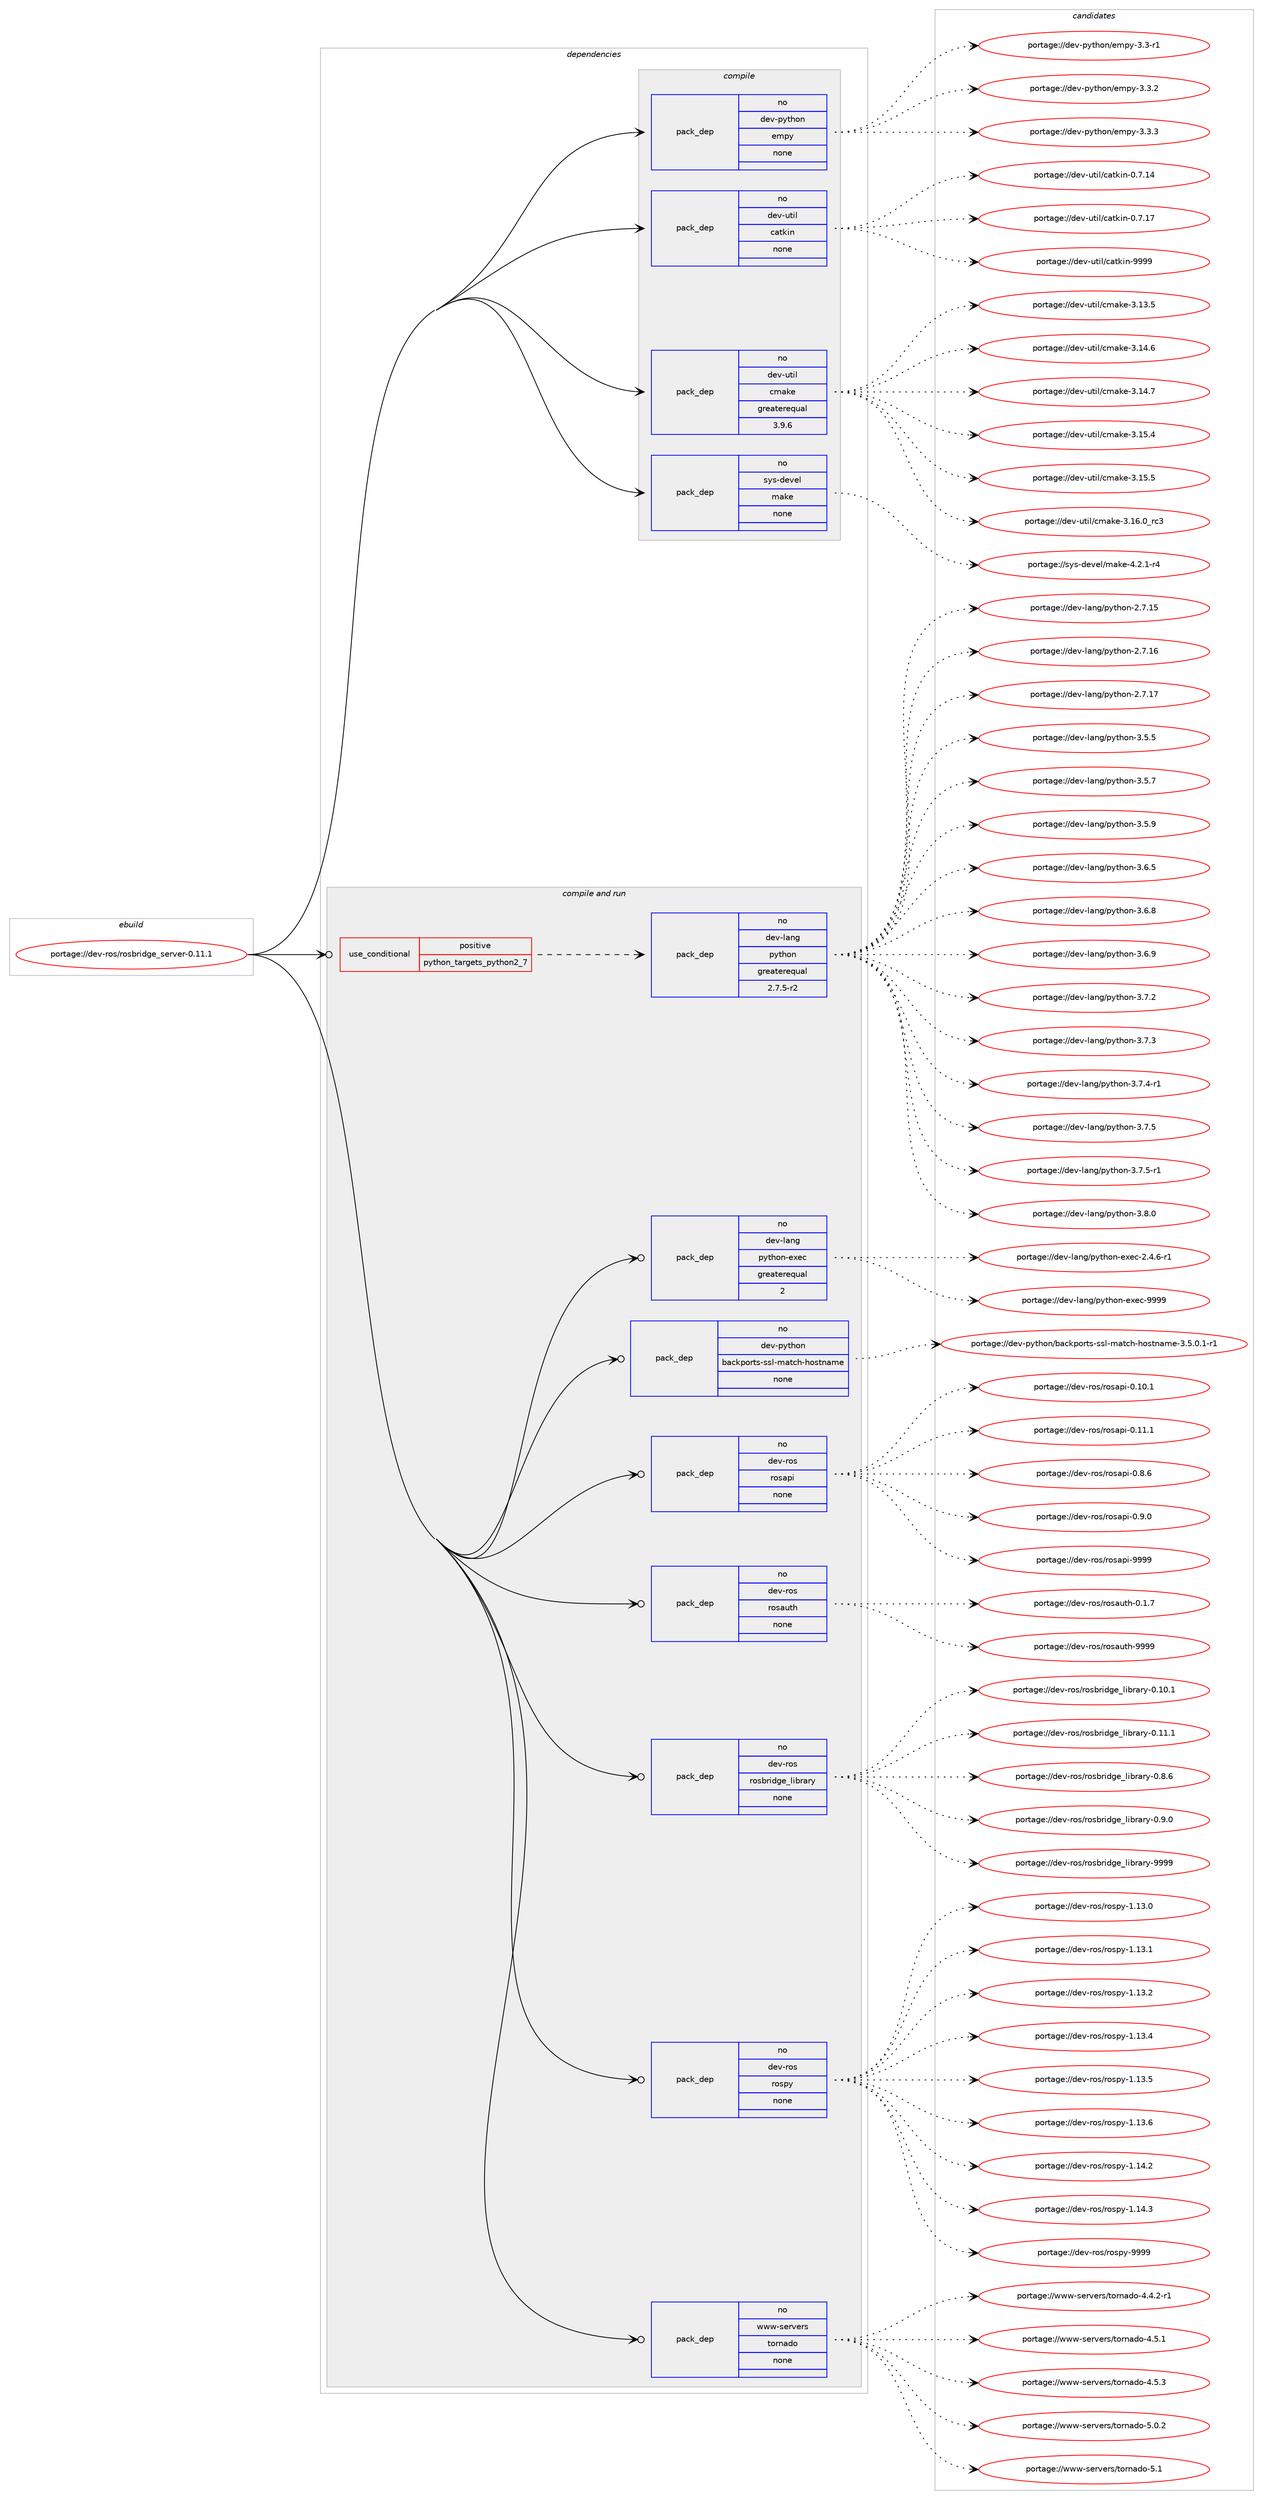 digraph prolog {

# *************
# Graph options
# *************

newrank=true;
concentrate=true;
compound=true;
graph [rankdir=LR,fontname=Helvetica,fontsize=10,ranksep=1.5];#, ranksep=2.5, nodesep=0.2];
edge  [arrowhead=vee];
node  [fontname=Helvetica,fontsize=10];

# **********
# The ebuild
# **********

subgraph cluster_leftcol {
color=gray;
rank=same;
label=<<i>ebuild</i>>;
id [label="portage://dev-ros/rosbridge_server-0.11.1", color=red, width=4, href="../dev-ros/rosbridge_server-0.11.1.svg"];
}

# ****************
# The dependencies
# ****************

subgraph cluster_midcol {
color=gray;
label=<<i>dependencies</i>>;
subgraph cluster_compile {
fillcolor="#eeeeee";
style=filled;
label=<<i>compile</i>>;
subgraph pack148348 {
dependency195607 [label=<<TABLE BORDER="0" CELLBORDER="1" CELLSPACING="0" CELLPADDING="4" WIDTH="220"><TR><TD ROWSPAN="6" CELLPADDING="30">pack_dep</TD></TR><TR><TD WIDTH="110">no</TD></TR><TR><TD>dev-python</TD></TR><TR><TD>empy</TD></TR><TR><TD>none</TD></TR><TR><TD></TD></TR></TABLE>>, shape=none, color=blue];
}
id:e -> dependency195607:w [weight=20,style="solid",arrowhead="vee"];
subgraph pack148349 {
dependency195608 [label=<<TABLE BORDER="0" CELLBORDER="1" CELLSPACING="0" CELLPADDING="4" WIDTH="220"><TR><TD ROWSPAN="6" CELLPADDING="30">pack_dep</TD></TR><TR><TD WIDTH="110">no</TD></TR><TR><TD>dev-util</TD></TR><TR><TD>catkin</TD></TR><TR><TD>none</TD></TR><TR><TD></TD></TR></TABLE>>, shape=none, color=blue];
}
id:e -> dependency195608:w [weight=20,style="solid",arrowhead="vee"];
subgraph pack148350 {
dependency195609 [label=<<TABLE BORDER="0" CELLBORDER="1" CELLSPACING="0" CELLPADDING="4" WIDTH="220"><TR><TD ROWSPAN="6" CELLPADDING="30">pack_dep</TD></TR><TR><TD WIDTH="110">no</TD></TR><TR><TD>dev-util</TD></TR><TR><TD>cmake</TD></TR><TR><TD>greaterequal</TD></TR><TR><TD>3.9.6</TD></TR></TABLE>>, shape=none, color=blue];
}
id:e -> dependency195609:w [weight=20,style="solid",arrowhead="vee"];
subgraph pack148351 {
dependency195610 [label=<<TABLE BORDER="0" CELLBORDER="1" CELLSPACING="0" CELLPADDING="4" WIDTH="220"><TR><TD ROWSPAN="6" CELLPADDING="30">pack_dep</TD></TR><TR><TD WIDTH="110">no</TD></TR><TR><TD>sys-devel</TD></TR><TR><TD>make</TD></TR><TR><TD>none</TD></TR><TR><TD></TD></TR></TABLE>>, shape=none, color=blue];
}
id:e -> dependency195610:w [weight=20,style="solid",arrowhead="vee"];
}
subgraph cluster_compileandrun {
fillcolor="#eeeeee";
style=filled;
label=<<i>compile and run</i>>;
subgraph cond43831 {
dependency195611 [label=<<TABLE BORDER="0" CELLBORDER="1" CELLSPACING="0" CELLPADDING="4"><TR><TD ROWSPAN="3" CELLPADDING="10">use_conditional</TD></TR><TR><TD>positive</TD></TR><TR><TD>python_targets_python2_7</TD></TR></TABLE>>, shape=none, color=red];
subgraph pack148352 {
dependency195612 [label=<<TABLE BORDER="0" CELLBORDER="1" CELLSPACING="0" CELLPADDING="4" WIDTH="220"><TR><TD ROWSPAN="6" CELLPADDING="30">pack_dep</TD></TR><TR><TD WIDTH="110">no</TD></TR><TR><TD>dev-lang</TD></TR><TR><TD>python</TD></TR><TR><TD>greaterequal</TD></TR><TR><TD>2.7.5-r2</TD></TR></TABLE>>, shape=none, color=blue];
}
dependency195611:e -> dependency195612:w [weight=20,style="dashed",arrowhead="vee"];
}
id:e -> dependency195611:w [weight=20,style="solid",arrowhead="odotvee"];
subgraph pack148353 {
dependency195613 [label=<<TABLE BORDER="0" CELLBORDER="1" CELLSPACING="0" CELLPADDING="4" WIDTH="220"><TR><TD ROWSPAN="6" CELLPADDING="30">pack_dep</TD></TR><TR><TD WIDTH="110">no</TD></TR><TR><TD>dev-lang</TD></TR><TR><TD>python-exec</TD></TR><TR><TD>greaterequal</TD></TR><TR><TD>2</TD></TR></TABLE>>, shape=none, color=blue];
}
id:e -> dependency195613:w [weight=20,style="solid",arrowhead="odotvee"];
subgraph pack148354 {
dependency195614 [label=<<TABLE BORDER="0" CELLBORDER="1" CELLSPACING="0" CELLPADDING="4" WIDTH="220"><TR><TD ROWSPAN="6" CELLPADDING="30">pack_dep</TD></TR><TR><TD WIDTH="110">no</TD></TR><TR><TD>dev-python</TD></TR><TR><TD>backports-ssl-match-hostname</TD></TR><TR><TD>none</TD></TR><TR><TD></TD></TR></TABLE>>, shape=none, color=blue];
}
id:e -> dependency195614:w [weight=20,style="solid",arrowhead="odotvee"];
subgraph pack148355 {
dependency195615 [label=<<TABLE BORDER="0" CELLBORDER="1" CELLSPACING="0" CELLPADDING="4" WIDTH="220"><TR><TD ROWSPAN="6" CELLPADDING="30">pack_dep</TD></TR><TR><TD WIDTH="110">no</TD></TR><TR><TD>dev-ros</TD></TR><TR><TD>rosapi</TD></TR><TR><TD>none</TD></TR><TR><TD></TD></TR></TABLE>>, shape=none, color=blue];
}
id:e -> dependency195615:w [weight=20,style="solid",arrowhead="odotvee"];
subgraph pack148356 {
dependency195616 [label=<<TABLE BORDER="0" CELLBORDER="1" CELLSPACING="0" CELLPADDING="4" WIDTH="220"><TR><TD ROWSPAN="6" CELLPADDING="30">pack_dep</TD></TR><TR><TD WIDTH="110">no</TD></TR><TR><TD>dev-ros</TD></TR><TR><TD>rosauth</TD></TR><TR><TD>none</TD></TR><TR><TD></TD></TR></TABLE>>, shape=none, color=blue];
}
id:e -> dependency195616:w [weight=20,style="solid",arrowhead="odotvee"];
subgraph pack148357 {
dependency195617 [label=<<TABLE BORDER="0" CELLBORDER="1" CELLSPACING="0" CELLPADDING="4" WIDTH="220"><TR><TD ROWSPAN="6" CELLPADDING="30">pack_dep</TD></TR><TR><TD WIDTH="110">no</TD></TR><TR><TD>dev-ros</TD></TR><TR><TD>rosbridge_library</TD></TR><TR><TD>none</TD></TR><TR><TD></TD></TR></TABLE>>, shape=none, color=blue];
}
id:e -> dependency195617:w [weight=20,style="solid",arrowhead="odotvee"];
subgraph pack148358 {
dependency195618 [label=<<TABLE BORDER="0" CELLBORDER="1" CELLSPACING="0" CELLPADDING="4" WIDTH="220"><TR><TD ROWSPAN="6" CELLPADDING="30">pack_dep</TD></TR><TR><TD WIDTH="110">no</TD></TR><TR><TD>dev-ros</TD></TR><TR><TD>rospy</TD></TR><TR><TD>none</TD></TR><TR><TD></TD></TR></TABLE>>, shape=none, color=blue];
}
id:e -> dependency195618:w [weight=20,style="solid",arrowhead="odotvee"];
subgraph pack148359 {
dependency195619 [label=<<TABLE BORDER="0" CELLBORDER="1" CELLSPACING="0" CELLPADDING="4" WIDTH="220"><TR><TD ROWSPAN="6" CELLPADDING="30">pack_dep</TD></TR><TR><TD WIDTH="110">no</TD></TR><TR><TD>www-servers</TD></TR><TR><TD>tornado</TD></TR><TR><TD>none</TD></TR><TR><TD></TD></TR></TABLE>>, shape=none, color=blue];
}
id:e -> dependency195619:w [weight=20,style="solid",arrowhead="odotvee"];
}
subgraph cluster_run {
fillcolor="#eeeeee";
style=filled;
label=<<i>run</i>>;
}
}

# **************
# The candidates
# **************

subgraph cluster_choices {
rank=same;
color=gray;
label=<<i>candidates</i>>;

subgraph choice148348 {
color=black;
nodesep=1;
choiceportage1001011184511212111610411111047101109112121455146514511449 [label="portage://dev-python/empy-3.3-r1", color=red, width=4,href="../dev-python/empy-3.3-r1.svg"];
choiceportage1001011184511212111610411111047101109112121455146514650 [label="portage://dev-python/empy-3.3.2", color=red, width=4,href="../dev-python/empy-3.3.2.svg"];
choiceportage1001011184511212111610411111047101109112121455146514651 [label="portage://dev-python/empy-3.3.3", color=red, width=4,href="../dev-python/empy-3.3.3.svg"];
dependency195607:e -> choiceportage1001011184511212111610411111047101109112121455146514511449:w [style=dotted,weight="100"];
dependency195607:e -> choiceportage1001011184511212111610411111047101109112121455146514650:w [style=dotted,weight="100"];
dependency195607:e -> choiceportage1001011184511212111610411111047101109112121455146514651:w [style=dotted,weight="100"];
}
subgraph choice148349 {
color=black;
nodesep=1;
choiceportage1001011184511711610510847999711610710511045484655464952 [label="portage://dev-util/catkin-0.7.14", color=red, width=4,href="../dev-util/catkin-0.7.14.svg"];
choiceportage1001011184511711610510847999711610710511045484655464955 [label="portage://dev-util/catkin-0.7.17", color=red, width=4,href="../dev-util/catkin-0.7.17.svg"];
choiceportage100101118451171161051084799971161071051104557575757 [label="portage://dev-util/catkin-9999", color=red, width=4,href="../dev-util/catkin-9999.svg"];
dependency195608:e -> choiceportage1001011184511711610510847999711610710511045484655464952:w [style=dotted,weight="100"];
dependency195608:e -> choiceportage1001011184511711610510847999711610710511045484655464955:w [style=dotted,weight="100"];
dependency195608:e -> choiceportage100101118451171161051084799971161071051104557575757:w [style=dotted,weight="100"];
}
subgraph choice148350 {
color=black;
nodesep=1;
choiceportage1001011184511711610510847991099710710145514649514653 [label="portage://dev-util/cmake-3.13.5", color=red, width=4,href="../dev-util/cmake-3.13.5.svg"];
choiceportage1001011184511711610510847991099710710145514649524654 [label="portage://dev-util/cmake-3.14.6", color=red, width=4,href="../dev-util/cmake-3.14.6.svg"];
choiceportage1001011184511711610510847991099710710145514649524655 [label="portage://dev-util/cmake-3.14.7", color=red, width=4,href="../dev-util/cmake-3.14.7.svg"];
choiceportage1001011184511711610510847991099710710145514649534652 [label="portage://dev-util/cmake-3.15.4", color=red, width=4,href="../dev-util/cmake-3.15.4.svg"];
choiceportage1001011184511711610510847991099710710145514649534653 [label="portage://dev-util/cmake-3.15.5", color=red, width=4,href="../dev-util/cmake-3.15.5.svg"];
choiceportage1001011184511711610510847991099710710145514649544648951149951 [label="portage://dev-util/cmake-3.16.0_rc3", color=red, width=4,href="../dev-util/cmake-3.16.0_rc3.svg"];
dependency195609:e -> choiceportage1001011184511711610510847991099710710145514649514653:w [style=dotted,weight="100"];
dependency195609:e -> choiceportage1001011184511711610510847991099710710145514649524654:w [style=dotted,weight="100"];
dependency195609:e -> choiceportage1001011184511711610510847991099710710145514649524655:w [style=dotted,weight="100"];
dependency195609:e -> choiceportage1001011184511711610510847991099710710145514649534652:w [style=dotted,weight="100"];
dependency195609:e -> choiceportage1001011184511711610510847991099710710145514649534653:w [style=dotted,weight="100"];
dependency195609:e -> choiceportage1001011184511711610510847991099710710145514649544648951149951:w [style=dotted,weight="100"];
}
subgraph choice148351 {
color=black;
nodesep=1;
choiceportage1151211154510010111810110847109971071014552465046494511452 [label="portage://sys-devel/make-4.2.1-r4", color=red, width=4,href="../sys-devel/make-4.2.1-r4.svg"];
dependency195610:e -> choiceportage1151211154510010111810110847109971071014552465046494511452:w [style=dotted,weight="100"];
}
subgraph choice148352 {
color=black;
nodesep=1;
choiceportage10010111845108971101034711212111610411111045504655464953 [label="portage://dev-lang/python-2.7.15", color=red, width=4,href="../dev-lang/python-2.7.15.svg"];
choiceportage10010111845108971101034711212111610411111045504655464954 [label="portage://dev-lang/python-2.7.16", color=red, width=4,href="../dev-lang/python-2.7.16.svg"];
choiceportage10010111845108971101034711212111610411111045504655464955 [label="portage://dev-lang/python-2.7.17", color=red, width=4,href="../dev-lang/python-2.7.17.svg"];
choiceportage100101118451089711010347112121116104111110455146534653 [label="portage://dev-lang/python-3.5.5", color=red, width=4,href="../dev-lang/python-3.5.5.svg"];
choiceportage100101118451089711010347112121116104111110455146534655 [label="portage://dev-lang/python-3.5.7", color=red, width=4,href="../dev-lang/python-3.5.7.svg"];
choiceportage100101118451089711010347112121116104111110455146534657 [label="portage://dev-lang/python-3.5.9", color=red, width=4,href="../dev-lang/python-3.5.9.svg"];
choiceportage100101118451089711010347112121116104111110455146544653 [label="portage://dev-lang/python-3.6.5", color=red, width=4,href="../dev-lang/python-3.6.5.svg"];
choiceportage100101118451089711010347112121116104111110455146544656 [label="portage://dev-lang/python-3.6.8", color=red, width=4,href="../dev-lang/python-3.6.8.svg"];
choiceportage100101118451089711010347112121116104111110455146544657 [label="portage://dev-lang/python-3.6.9", color=red, width=4,href="../dev-lang/python-3.6.9.svg"];
choiceportage100101118451089711010347112121116104111110455146554650 [label="portage://dev-lang/python-3.7.2", color=red, width=4,href="../dev-lang/python-3.7.2.svg"];
choiceportage100101118451089711010347112121116104111110455146554651 [label="portage://dev-lang/python-3.7.3", color=red, width=4,href="../dev-lang/python-3.7.3.svg"];
choiceportage1001011184510897110103471121211161041111104551465546524511449 [label="portage://dev-lang/python-3.7.4-r1", color=red, width=4,href="../dev-lang/python-3.7.4-r1.svg"];
choiceportage100101118451089711010347112121116104111110455146554653 [label="portage://dev-lang/python-3.7.5", color=red, width=4,href="../dev-lang/python-3.7.5.svg"];
choiceportage1001011184510897110103471121211161041111104551465546534511449 [label="portage://dev-lang/python-3.7.5-r1", color=red, width=4,href="../dev-lang/python-3.7.5-r1.svg"];
choiceportage100101118451089711010347112121116104111110455146564648 [label="portage://dev-lang/python-3.8.0", color=red, width=4,href="../dev-lang/python-3.8.0.svg"];
dependency195612:e -> choiceportage10010111845108971101034711212111610411111045504655464953:w [style=dotted,weight="100"];
dependency195612:e -> choiceportage10010111845108971101034711212111610411111045504655464954:w [style=dotted,weight="100"];
dependency195612:e -> choiceportage10010111845108971101034711212111610411111045504655464955:w [style=dotted,weight="100"];
dependency195612:e -> choiceportage100101118451089711010347112121116104111110455146534653:w [style=dotted,weight="100"];
dependency195612:e -> choiceportage100101118451089711010347112121116104111110455146534655:w [style=dotted,weight="100"];
dependency195612:e -> choiceportage100101118451089711010347112121116104111110455146534657:w [style=dotted,weight="100"];
dependency195612:e -> choiceportage100101118451089711010347112121116104111110455146544653:w [style=dotted,weight="100"];
dependency195612:e -> choiceportage100101118451089711010347112121116104111110455146544656:w [style=dotted,weight="100"];
dependency195612:e -> choiceportage100101118451089711010347112121116104111110455146544657:w [style=dotted,weight="100"];
dependency195612:e -> choiceportage100101118451089711010347112121116104111110455146554650:w [style=dotted,weight="100"];
dependency195612:e -> choiceportage100101118451089711010347112121116104111110455146554651:w [style=dotted,weight="100"];
dependency195612:e -> choiceportage1001011184510897110103471121211161041111104551465546524511449:w [style=dotted,weight="100"];
dependency195612:e -> choiceportage100101118451089711010347112121116104111110455146554653:w [style=dotted,weight="100"];
dependency195612:e -> choiceportage1001011184510897110103471121211161041111104551465546534511449:w [style=dotted,weight="100"];
dependency195612:e -> choiceportage100101118451089711010347112121116104111110455146564648:w [style=dotted,weight="100"];
}
subgraph choice148353 {
color=black;
nodesep=1;
choiceportage10010111845108971101034711212111610411111045101120101994550465246544511449 [label="portage://dev-lang/python-exec-2.4.6-r1", color=red, width=4,href="../dev-lang/python-exec-2.4.6-r1.svg"];
choiceportage10010111845108971101034711212111610411111045101120101994557575757 [label="portage://dev-lang/python-exec-9999", color=red, width=4,href="../dev-lang/python-exec-9999.svg"];
dependency195613:e -> choiceportage10010111845108971101034711212111610411111045101120101994550465246544511449:w [style=dotted,weight="100"];
dependency195613:e -> choiceportage10010111845108971101034711212111610411111045101120101994557575757:w [style=dotted,weight="100"];
}
subgraph choice148354 {
color=black;
nodesep=1;
choiceportage100101118451121211161041111104798979910711211111411611545115115108451099711699104451041111151161109710910145514653464846494511449 [label="portage://dev-python/backports-ssl-match-hostname-3.5.0.1-r1", color=red, width=4,href="../dev-python/backports-ssl-match-hostname-3.5.0.1-r1.svg"];
dependency195614:e -> choiceportage100101118451121211161041111104798979910711211111411611545115115108451099711699104451041111151161109710910145514653464846494511449:w [style=dotted,weight="100"];
}
subgraph choice148355 {
color=black;
nodesep=1;
choiceportage10010111845114111115471141111159711210545484649484649 [label="portage://dev-ros/rosapi-0.10.1", color=red, width=4,href="../dev-ros/rosapi-0.10.1.svg"];
choiceportage10010111845114111115471141111159711210545484649494649 [label="portage://dev-ros/rosapi-0.11.1", color=red, width=4,href="../dev-ros/rosapi-0.11.1.svg"];
choiceportage100101118451141111154711411111597112105454846564654 [label="portage://dev-ros/rosapi-0.8.6", color=red, width=4,href="../dev-ros/rosapi-0.8.6.svg"];
choiceportage100101118451141111154711411111597112105454846574648 [label="portage://dev-ros/rosapi-0.9.0", color=red, width=4,href="../dev-ros/rosapi-0.9.0.svg"];
choiceportage1001011184511411111547114111115971121054557575757 [label="portage://dev-ros/rosapi-9999", color=red, width=4,href="../dev-ros/rosapi-9999.svg"];
dependency195615:e -> choiceportage10010111845114111115471141111159711210545484649484649:w [style=dotted,weight="100"];
dependency195615:e -> choiceportage10010111845114111115471141111159711210545484649494649:w [style=dotted,weight="100"];
dependency195615:e -> choiceportage100101118451141111154711411111597112105454846564654:w [style=dotted,weight="100"];
dependency195615:e -> choiceportage100101118451141111154711411111597112105454846574648:w [style=dotted,weight="100"];
dependency195615:e -> choiceportage1001011184511411111547114111115971121054557575757:w [style=dotted,weight="100"];
}
subgraph choice148356 {
color=black;
nodesep=1;
choiceportage100101118451141111154711411111597117116104454846494655 [label="portage://dev-ros/rosauth-0.1.7", color=red, width=4,href="../dev-ros/rosauth-0.1.7.svg"];
choiceportage1001011184511411111547114111115971171161044557575757 [label="portage://dev-ros/rosauth-9999", color=red, width=4,href="../dev-ros/rosauth-9999.svg"];
dependency195616:e -> choiceportage100101118451141111154711411111597117116104454846494655:w [style=dotted,weight="100"];
dependency195616:e -> choiceportage1001011184511411111547114111115971171161044557575757:w [style=dotted,weight="100"];
}
subgraph choice148357 {
color=black;
nodesep=1;
choiceportage10010111845114111115471141111159811410510010310195108105981149711412145484649484649 [label="portage://dev-ros/rosbridge_library-0.10.1", color=red, width=4,href="../dev-ros/rosbridge_library-0.10.1.svg"];
choiceportage10010111845114111115471141111159811410510010310195108105981149711412145484649494649 [label="portage://dev-ros/rosbridge_library-0.11.1", color=red, width=4,href="../dev-ros/rosbridge_library-0.11.1.svg"];
choiceportage100101118451141111154711411111598114105100103101951081059811497114121454846564654 [label="portage://dev-ros/rosbridge_library-0.8.6", color=red, width=4,href="../dev-ros/rosbridge_library-0.8.6.svg"];
choiceportage100101118451141111154711411111598114105100103101951081059811497114121454846574648 [label="portage://dev-ros/rosbridge_library-0.9.0", color=red, width=4,href="../dev-ros/rosbridge_library-0.9.0.svg"];
choiceportage1001011184511411111547114111115981141051001031019510810598114971141214557575757 [label="portage://dev-ros/rosbridge_library-9999", color=red, width=4,href="../dev-ros/rosbridge_library-9999.svg"];
dependency195617:e -> choiceportage10010111845114111115471141111159811410510010310195108105981149711412145484649484649:w [style=dotted,weight="100"];
dependency195617:e -> choiceportage10010111845114111115471141111159811410510010310195108105981149711412145484649494649:w [style=dotted,weight="100"];
dependency195617:e -> choiceportage100101118451141111154711411111598114105100103101951081059811497114121454846564654:w [style=dotted,weight="100"];
dependency195617:e -> choiceportage100101118451141111154711411111598114105100103101951081059811497114121454846574648:w [style=dotted,weight="100"];
dependency195617:e -> choiceportage1001011184511411111547114111115981141051001031019510810598114971141214557575757:w [style=dotted,weight="100"];
}
subgraph choice148358 {
color=black;
nodesep=1;
choiceportage100101118451141111154711411111511212145494649514648 [label="portage://dev-ros/rospy-1.13.0", color=red, width=4,href="../dev-ros/rospy-1.13.0.svg"];
choiceportage100101118451141111154711411111511212145494649514649 [label="portage://dev-ros/rospy-1.13.1", color=red, width=4,href="../dev-ros/rospy-1.13.1.svg"];
choiceportage100101118451141111154711411111511212145494649514650 [label="portage://dev-ros/rospy-1.13.2", color=red, width=4,href="../dev-ros/rospy-1.13.2.svg"];
choiceportage100101118451141111154711411111511212145494649514652 [label="portage://dev-ros/rospy-1.13.4", color=red, width=4,href="../dev-ros/rospy-1.13.4.svg"];
choiceportage100101118451141111154711411111511212145494649514653 [label="portage://dev-ros/rospy-1.13.5", color=red, width=4,href="../dev-ros/rospy-1.13.5.svg"];
choiceportage100101118451141111154711411111511212145494649514654 [label="portage://dev-ros/rospy-1.13.6", color=red, width=4,href="../dev-ros/rospy-1.13.6.svg"];
choiceportage100101118451141111154711411111511212145494649524650 [label="portage://dev-ros/rospy-1.14.2", color=red, width=4,href="../dev-ros/rospy-1.14.2.svg"];
choiceportage100101118451141111154711411111511212145494649524651 [label="portage://dev-ros/rospy-1.14.3", color=red, width=4,href="../dev-ros/rospy-1.14.3.svg"];
choiceportage10010111845114111115471141111151121214557575757 [label="portage://dev-ros/rospy-9999", color=red, width=4,href="../dev-ros/rospy-9999.svg"];
dependency195618:e -> choiceportage100101118451141111154711411111511212145494649514648:w [style=dotted,weight="100"];
dependency195618:e -> choiceportage100101118451141111154711411111511212145494649514649:w [style=dotted,weight="100"];
dependency195618:e -> choiceportage100101118451141111154711411111511212145494649514650:w [style=dotted,weight="100"];
dependency195618:e -> choiceportage100101118451141111154711411111511212145494649514652:w [style=dotted,weight="100"];
dependency195618:e -> choiceportage100101118451141111154711411111511212145494649514653:w [style=dotted,weight="100"];
dependency195618:e -> choiceportage100101118451141111154711411111511212145494649514654:w [style=dotted,weight="100"];
dependency195618:e -> choiceportage100101118451141111154711411111511212145494649524650:w [style=dotted,weight="100"];
dependency195618:e -> choiceportage100101118451141111154711411111511212145494649524651:w [style=dotted,weight="100"];
dependency195618:e -> choiceportage10010111845114111115471141111151121214557575757:w [style=dotted,weight="100"];
}
subgraph choice148359 {
color=black;
nodesep=1;
choiceportage1191191194511510111411810111411547116111114110971001114552465246504511449 [label="portage://www-servers/tornado-4.4.2-r1", color=red, width=4,href="../www-servers/tornado-4.4.2-r1.svg"];
choiceportage119119119451151011141181011141154711611111411097100111455246534649 [label="portage://www-servers/tornado-4.5.1", color=red, width=4,href="../www-servers/tornado-4.5.1.svg"];
choiceportage119119119451151011141181011141154711611111411097100111455246534651 [label="portage://www-servers/tornado-4.5.3", color=red, width=4,href="../www-servers/tornado-4.5.3.svg"];
choiceportage119119119451151011141181011141154711611111411097100111455346484650 [label="portage://www-servers/tornado-5.0.2", color=red, width=4,href="../www-servers/tornado-5.0.2.svg"];
choiceportage11911911945115101114118101114115471161111141109710011145534649 [label="portage://www-servers/tornado-5.1", color=red, width=4,href="../www-servers/tornado-5.1.svg"];
dependency195619:e -> choiceportage1191191194511510111411810111411547116111114110971001114552465246504511449:w [style=dotted,weight="100"];
dependency195619:e -> choiceportage119119119451151011141181011141154711611111411097100111455246534649:w [style=dotted,weight="100"];
dependency195619:e -> choiceportage119119119451151011141181011141154711611111411097100111455246534651:w [style=dotted,weight="100"];
dependency195619:e -> choiceportage119119119451151011141181011141154711611111411097100111455346484650:w [style=dotted,weight="100"];
dependency195619:e -> choiceportage11911911945115101114118101114115471161111141109710011145534649:w [style=dotted,weight="100"];
}
}

}

